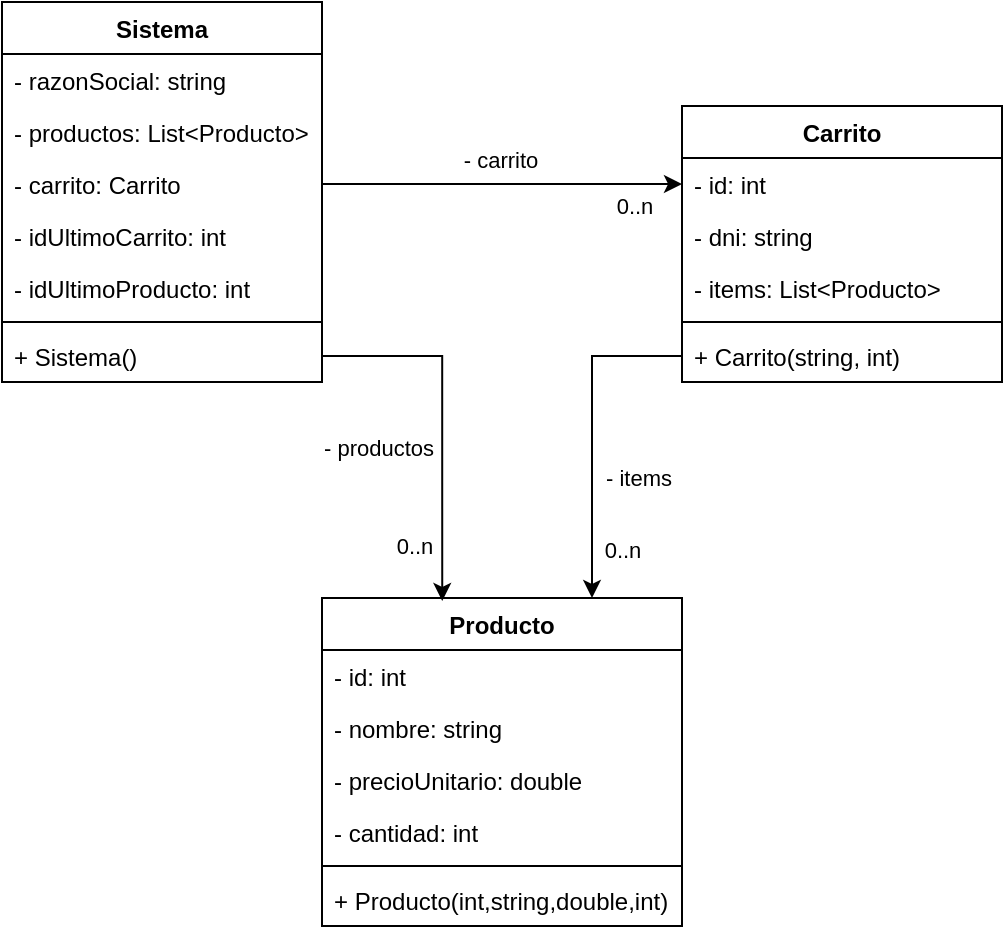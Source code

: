 <mxfile version="24.7.17">
  <diagram name="Page-1" id="cQbUsFTg9MYt5neyie8_">
    <mxGraphModel dx="983" dy="497" grid="1" gridSize="10" guides="1" tooltips="1" connect="1" arrows="1" fold="1" page="1" pageScale="1" pageWidth="1654" pageHeight="2336" math="0" shadow="0">
      <root>
        <mxCell id="0" />
        <mxCell id="1" parent="0" />
        <mxCell id="uXhxNF_CetGDIym2cFqm-1" value="Sistema" style="swimlane;fontStyle=1;align=center;verticalAlign=top;childLayout=stackLayout;horizontal=1;startSize=26;horizontalStack=0;resizeParent=1;resizeParentMax=0;resizeLast=0;collapsible=1;marginBottom=0;whiteSpace=wrap;html=1;" parent="1" vertex="1">
          <mxGeometry x="170" y="42" width="160" height="190" as="geometry" />
        </mxCell>
        <mxCell id="yf8M6WwJGqj_71eAAPs3-2" value="- razonSocial: string" style="text;strokeColor=none;fillColor=none;align=left;verticalAlign=top;spacingLeft=4;spacingRight=4;overflow=hidden;rotatable=0;points=[[0,0.5],[1,0.5]];portConstraint=eastwest;whiteSpace=wrap;html=1;" vertex="1" parent="uXhxNF_CetGDIym2cFqm-1">
          <mxGeometry y="26" width="160" height="26" as="geometry" />
        </mxCell>
        <mxCell id="yf8M6WwJGqj_71eAAPs3-1" value="- productos: List&amp;lt;Producto&amp;gt;" style="text;strokeColor=none;fillColor=none;align=left;verticalAlign=top;spacingLeft=4;spacingRight=4;overflow=hidden;rotatable=0;points=[[0,0.5],[1,0.5]];portConstraint=eastwest;whiteSpace=wrap;html=1;" vertex="1" parent="uXhxNF_CetGDIym2cFqm-1">
          <mxGeometry y="52" width="160" height="26" as="geometry" />
        </mxCell>
        <mxCell id="yf8M6WwJGqj_71eAAPs3-3" value="- carrito: Carrito" style="text;strokeColor=none;fillColor=none;align=left;verticalAlign=top;spacingLeft=4;spacingRight=4;overflow=hidden;rotatable=0;points=[[0,0.5],[1,0.5]];portConstraint=eastwest;whiteSpace=wrap;html=1;" vertex="1" parent="uXhxNF_CetGDIym2cFqm-1">
          <mxGeometry y="78" width="160" height="26" as="geometry" />
        </mxCell>
        <mxCell id="uXhxNF_CetGDIym2cFqm-2" value="- idUltimoCarrito: int" style="text;strokeColor=none;fillColor=none;align=left;verticalAlign=top;spacingLeft=4;spacingRight=4;overflow=hidden;rotatable=0;points=[[0,0.5],[1,0.5]];portConstraint=eastwest;whiteSpace=wrap;html=1;" parent="uXhxNF_CetGDIym2cFqm-1" vertex="1">
          <mxGeometry y="104" width="160" height="26" as="geometry" />
        </mxCell>
        <mxCell id="uXhxNF_CetGDIym2cFqm-13" value="- idUltimoProducto: int" style="text;strokeColor=none;fillColor=none;align=left;verticalAlign=top;spacingLeft=4;spacingRight=4;overflow=hidden;rotatable=0;points=[[0,0.5],[1,0.5]];portConstraint=eastwest;whiteSpace=wrap;html=1;" parent="uXhxNF_CetGDIym2cFqm-1" vertex="1">
          <mxGeometry y="130" width="160" height="26" as="geometry" />
        </mxCell>
        <mxCell id="uXhxNF_CetGDIym2cFqm-3" value="" style="line;strokeWidth=1;fillColor=none;align=left;verticalAlign=middle;spacingTop=-1;spacingLeft=3;spacingRight=3;rotatable=0;labelPosition=right;points=[];portConstraint=eastwest;strokeColor=inherit;" parent="uXhxNF_CetGDIym2cFqm-1" vertex="1">
          <mxGeometry y="156" width="160" height="8" as="geometry" />
        </mxCell>
        <mxCell id="uXhxNF_CetGDIym2cFqm-4" value="+ Sistema()" style="text;strokeColor=none;fillColor=none;align=left;verticalAlign=top;spacingLeft=4;spacingRight=4;overflow=hidden;rotatable=0;points=[[0,0.5],[1,0.5]];portConstraint=eastwest;whiteSpace=wrap;html=1;" parent="uXhxNF_CetGDIym2cFqm-1" vertex="1">
          <mxGeometry y="164" width="160" height="26" as="geometry" />
        </mxCell>
        <mxCell id="uXhxNF_CetGDIym2cFqm-5" value="Carrito" style="swimlane;fontStyle=1;align=center;verticalAlign=top;childLayout=stackLayout;horizontal=1;startSize=26;horizontalStack=0;resizeParent=1;resizeParentMax=0;resizeLast=0;collapsible=1;marginBottom=0;whiteSpace=wrap;html=1;" parent="1" vertex="1">
          <mxGeometry x="510" y="94" width="160" height="138" as="geometry" />
        </mxCell>
        <mxCell id="uXhxNF_CetGDIym2cFqm-6" value="- id: int" style="text;strokeColor=none;fillColor=none;align=left;verticalAlign=top;spacingLeft=4;spacingRight=4;overflow=hidden;rotatable=0;points=[[0,0.5],[1,0.5]];portConstraint=eastwest;whiteSpace=wrap;html=1;" parent="uXhxNF_CetGDIym2cFqm-5" vertex="1">
          <mxGeometry y="26" width="160" height="26" as="geometry" />
        </mxCell>
        <mxCell id="uXhxNF_CetGDIym2cFqm-14" value="- dni: string" style="text;strokeColor=none;fillColor=none;align=left;verticalAlign=top;spacingLeft=4;spacingRight=4;overflow=hidden;rotatable=0;points=[[0,0.5],[1,0.5]];portConstraint=eastwest;whiteSpace=wrap;html=1;" parent="uXhxNF_CetGDIym2cFqm-5" vertex="1">
          <mxGeometry y="52" width="160" height="26" as="geometry" />
        </mxCell>
        <mxCell id="yf8M6WwJGqj_71eAAPs3-4" value="- items: List&amp;lt;Producto&amp;gt;" style="text;strokeColor=none;fillColor=none;align=left;verticalAlign=top;spacingLeft=4;spacingRight=4;overflow=hidden;rotatable=0;points=[[0,0.5],[1,0.5]];portConstraint=eastwest;whiteSpace=wrap;html=1;" vertex="1" parent="uXhxNF_CetGDIym2cFqm-5">
          <mxGeometry y="78" width="160" height="26" as="geometry" />
        </mxCell>
        <mxCell id="uXhxNF_CetGDIym2cFqm-7" value="" style="line;strokeWidth=1;fillColor=none;align=left;verticalAlign=middle;spacingTop=-1;spacingLeft=3;spacingRight=3;rotatable=0;labelPosition=right;points=[];portConstraint=eastwest;strokeColor=inherit;" parent="uXhxNF_CetGDIym2cFqm-5" vertex="1">
          <mxGeometry y="104" width="160" height="8" as="geometry" />
        </mxCell>
        <mxCell id="uXhxNF_CetGDIym2cFqm-8" value="+ Carrito(string, int)" style="text;strokeColor=none;fillColor=none;align=left;verticalAlign=top;spacingLeft=4;spacingRight=4;overflow=hidden;rotatable=0;points=[[0,0.5],[1,0.5]];portConstraint=eastwest;whiteSpace=wrap;html=1;" parent="uXhxNF_CetGDIym2cFqm-5" vertex="1">
          <mxGeometry y="112" width="160" height="26" as="geometry" />
        </mxCell>
        <mxCell id="uXhxNF_CetGDIym2cFqm-9" value="Producto" style="swimlane;fontStyle=1;align=center;verticalAlign=top;childLayout=stackLayout;horizontal=1;startSize=26;horizontalStack=0;resizeParent=1;resizeParentMax=0;resizeLast=0;collapsible=1;marginBottom=0;whiteSpace=wrap;html=1;" parent="1" vertex="1">
          <mxGeometry x="330" y="340" width="180" height="164" as="geometry" />
        </mxCell>
        <mxCell id="uXhxNF_CetGDIym2cFqm-10" value="- id: int" style="text;strokeColor=none;fillColor=none;align=left;verticalAlign=top;spacingLeft=4;spacingRight=4;overflow=hidden;rotatable=0;points=[[0,0.5],[1,0.5]];portConstraint=eastwest;whiteSpace=wrap;html=1;" parent="uXhxNF_CetGDIym2cFqm-9" vertex="1">
          <mxGeometry y="26" width="180" height="26" as="geometry" />
        </mxCell>
        <mxCell id="uXhxNF_CetGDIym2cFqm-15" value="- nombre: string" style="text;strokeColor=none;fillColor=none;align=left;verticalAlign=top;spacingLeft=4;spacingRight=4;overflow=hidden;rotatable=0;points=[[0,0.5],[1,0.5]];portConstraint=eastwest;whiteSpace=wrap;html=1;" parent="uXhxNF_CetGDIym2cFqm-9" vertex="1">
          <mxGeometry y="52" width="180" height="26" as="geometry" />
        </mxCell>
        <mxCell id="uXhxNF_CetGDIym2cFqm-16" value="- precioUnitario: double" style="text;strokeColor=none;fillColor=none;align=left;verticalAlign=top;spacingLeft=4;spacingRight=4;overflow=hidden;rotatable=0;points=[[0,0.5],[1,0.5]];portConstraint=eastwest;whiteSpace=wrap;html=1;" parent="uXhxNF_CetGDIym2cFqm-9" vertex="1">
          <mxGeometry y="78" width="180" height="26" as="geometry" />
        </mxCell>
        <mxCell id="uXhxNF_CetGDIym2cFqm-17" value="- cantidad: int" style="text;strokeColor=none;fillColor=none;align=left;verticalAlign=top;spacingLeft=4;spacingRight=4;overflow=hidden;rotatable=0;points=[[0,0.5],[1,0.5]];portConstraint=eastwest;whiteSpace=wrap;html=1;" parent="uXhxNF_CetGDIym2cFqm-9" vertex="1">
          <mxGeometry y="104" width="180" height="26" as="geometry" />
        </mxCell>
        <mxCell id="uXhxNF_CetGDIym2cFqm-11" value="" style="line;strokeWidth=1;fillColor=none;align=left;verticalAlign=middle;spacingTop=-1;spacingLeft=3;spacingRight=3;rotatable=0;labelPosition=right;points=[];portConstraint=eastwest;strokeColor=inherit;" parent="uXhxNF_CetGDIym2cFqm-9" vertex="1">
          <mxGeometry y="130" width="180" height="8" as="geometry" />
        </mxCell>
        <mxCell id="uXhxNF_CetGDIym2cFqm-12" value="+ Producto(int,string,double,int)" style="text;strokeColor=none;fillColor=none;align=left;verticalAlign=top;spacingLeft=4;spacingRight=4;overflow=hidden;rotatable=0;points=[[0,0.5],[1,0.5]];portConstraint=eastwest;whiteSpace=wrap;html=1;" parent="uXhxNF_CetGDIym2cFqm-9" vertex="1">
          <mxGeometry y="138" width="180" height="26" as="geometry" />
        </mxCell>
        <mxCell id="uXhxNF_CetGDIym2cFqm-18" style="edgeStyle=orthogonalEdgeStyle;rounded=0;orthogonalLoop=1;jettySize=auto;html=1;exitX=1;exitY=0.5;exitDx=0;exitDy=0;entryX=0;entryY=0.5;entryDx=0;entryDy=0;" parent="1" source="yf8M6WwJGqj_71eAAPs3-3" target="uXhxNF_CetGDIym2cFqm-6" edge="1">
          <mxGeometry relative="1" as="geometry" />
        </mxCell>
        <mxCell id="uXhxNF_CetGDIym2cFqm-25" value="- carrito" style="edgeLabel;html=1;align=center;verticalAlign=middle;resizable=0;points=[];" parent="uXhxNF_CetGDIym2cFqm-18" vertex="1" connectable="0">
          <mxGeometry x="-0.016" y="1" relative="1" as="geometry">
            <mxPoint y="-11" as="offset" />
          </mxGeometry>
        </mxCell>
        <mxCell id="uXhxNF_CetGDIym2cFqm-26" value="0..n" style="edgeLabel;html=1;align=center;verticalAlign=middle;resizable=0;points=[];" parent="uXhxNF_CetGDIym2cFqm-18" vertex="1" connectable="0">
          <mxGeometry x="0.736" relative="1" as="geometry">
            <mxPoint y="11" as="offset" />
          </mxGeometry>
        </mxCell>
        <mxCell id="uXhxNF_CetGDIym2cFqm-19" style="edgeStyle=orthogonalEdgeStyle;rounded=0;orthogonalLoop=1;jettySize=auto;html=1;exitX=0;exitY=0.5;exitDx=0;exitDy=0;entryX=0.75;entryY=0;entryDx=0;entryDy=0;" parent="1" source="uXhxNF_CetGDIym2cFqm-8" target="uXhxNF_CetGDIym2cFqm-9" edge="1">
          <mxGeometry relative="1" as="geometry" />
        </mxCell>
        <mxCell id="uXhxNF_CetGDIym2cFqm-21" value="- items" style="edgeLabel;html=1;align=center;verticalAlign=middle;resizable=0;points=[];" parent="uXhxNF_CetGDIym2cFqm-19" vertex="1" connectable="0">
          <mxGeometry x="-0.011" y="1" relative="1" as="geometry">
            <mxPoint x="22" y="24" as="offset" />
          </mxGeometry>
        </mxCell>
        <mxCell id="uXhxNF_CetGDIym2cFqm-24" value="0..n" style="edgeLabel;html=1;align=center;verticalAlign=middle;resizable=0;points=[];" parent="uXhxNF_CetGDIym2cFqm-19" vertex="1" connectable="0">
          <mxGeometry x="0.752" y="1" relative="1" as="geometry">
            <mxPoint x="14" y="-4" as="offset" />
          </mxGeometry>
        </mxCell>
        <mxCell id="uXhxNF_CetGDIym2cFqm-20" style="edgeStyle=orthogonalEdgeStyle;rounded=0;orthogonalLoop=1;jettySize=auto;html=1;exitX=1;exitY=0.5;exitDx=0;exitDy=0;entryX=0.334;entryY=0.009;entryDx=0;entryDy=0;entryPerimeter=0;" parent="1" source="uXhxNF_CetGDIym2cFqm-4" target="uXhxNF_CetGDIym2cFqm-9" edge="1">
          <mxGeometry relative="1" as="geometry">
            <mxPoint x="400" y="330" as="targetPoint" />
          </mxGeometry>
        </mxCell>
        <mxCell id="uXhxNF_CetGDIym2cFqm-22" value="- productos" style="edgeLabel;html=1;align=center;verticalAlign=middle;resizable=0;points=[];" parent="uXhxNF_CetGDIym2cFqm-20" vertex="1" connectable="0">
          <mxGeometry x="0.156" relative="1" as="geometry">
            <mxPoint x="-32" as="offset" />
          </mxGeometry>
        </mxCell>
        <mxCell id="uXhxNF_CetGDIym2cFqm-23" value="0..n" style="edgeLabel;html=1;align=center;verticalAlign=middle;resizable=0;points=[];" parent="uXhxNF_CetGDIym2cFqm-20" vertex="1" connectable="0">
          <mxGeometry x="0.688" y="-1" relative="1" as="geometry">
            <mxPoint x="-13" y="1" as="offset" />
          </mxGeometry>
        </mxCell>
      </root>
    </mxGraphModel>
  </diagram>
</mxfile>
